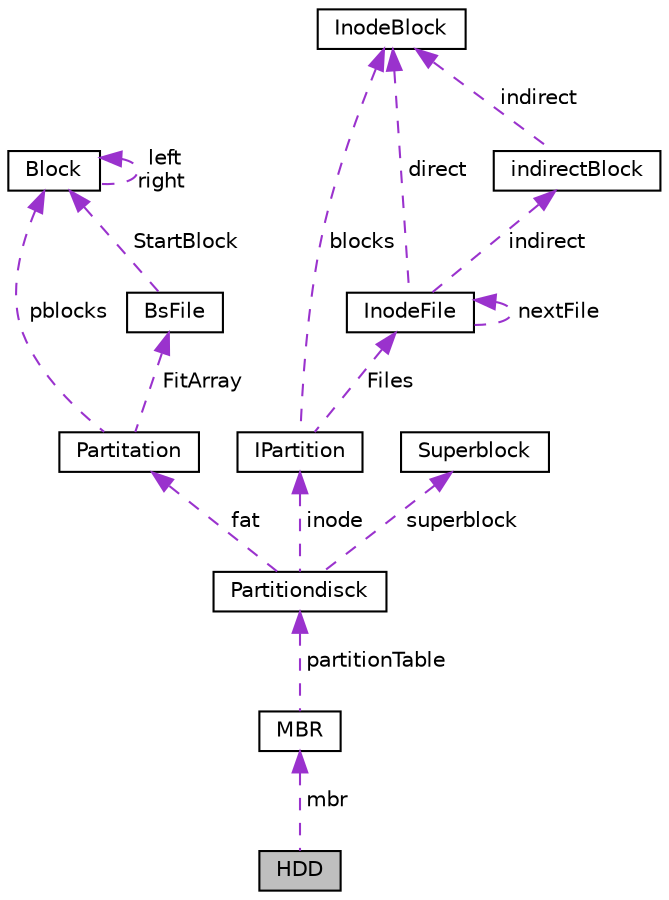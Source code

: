 digraph "HDD"
{
 // LATEX_PDF_SIZE
  edge [fontname="Helvetica",fontsize="10",labelfontname="Helvetica",labelfontsize="10"];
  node [fontname="Helvetica",fontsize="10",shape=record];
  Node1 [label="HDD",height=0.2,width=0.4,color="black", fillcolor="grey75", style="filled", fontcolor="black",tooltip="die struct ,die die Verwaltung einer HDDdisck mit grosse size"];
  Node2 -> Node1 [dir="back",color="darkorchid3",fontsize="10",style="dashed",label=" mbr" ,fontname="Helvetica"];
  Node2 [label="MBR",height=0.2,width=0.4,color="black", fillcolor="white", style="filled",URL="$struct_m_b_r.html",tooltip="die struct ,die die Verwaltung einer tabelle von Festplatt"];
  Node3 -> Node2 [dir="back",color="darkorchid3",fontsize="10",style="dashed",label=" partitionTable" ,fontname="Helvetica"];
  Node3 [label="Partitiondisck",height=0.2,width=0.4,color="black", fillcolor="white", style="filled",URL="$struct_partitiondisck.html",tooltip="die struct ,die die Verwaltung einer Partition von Disck"];
  Node4 -> Node3 [dir="back",color="darkorchid3",fontsize="10",style="dashed",label=" fat" ,fontname="Helvetica"];
  Node4 [label="Partitation",height=0.2,width=0.4,color="black", fillcolor="white", style="filled",URL="$struct_partitation.html",tooltip="BsFatEmulator."];
  Node5 -> Node4 [dir="back",color="darkorchid3",fontsize="10",style="dashed",label=" FitArray" ,fontname="Helvetica"];
  Node5 [label="BsFile",height=0.2,width=0.4,color="black", fillcolor="white", style="filled",URL="$struct_bs_file.html",tooltip="die struct ,die eine Datei Festplatte erstellt"];
  Node6 -> Node5 [dir="back",color="darkorchid3",fontsize="10",style="dashed",label=" StartBlock" ,fontname="Helvetica"];
  Node6 [label="Block",height=0.2,width=0.4,color="black", fillcolor="white", style="filled",URL="$struct_block.html",tooltip="die struct ,die die Verwaltung einer Festplatte ueber Bloecke ermoeglich"];
  Node6 -> Node6 [dir="back",color="darkorchid3",fontsize="10",style="dashed",label=" left\nright" ,fontname="Helvetica"];
  Node6 -> Node4 [dir="back",color="darkorchid3",fontsize="10",style="dashed",label=" pblocks" ,fontname="Helvetica"];
  Node7 -> Node3 [dir="back",color="darkorchid3",fontsize="10",style="dashed",label=" inode" ,fontname="Helvetica"];
  Node7 [label="IPartition",height=0.2,width=0.4,color="black", fillcolor="white", style="filled",URL="$struct_i_partition.html",tooltip="die struct ,die die Verwaltung einer Partition ueber InodeBloecke ermoeglich"];
  Node8 -> Node7 [dir="back",color="darkorchid3",fontsize="10",style="dashed",label=" Files" ,fontname="Helvetica"];
  Node8 [label="InodeFile",height=0.2,width=0.4,color="black", fillcolor="white", style="filled",URL="$struct_inode_file.html",tooltip="die struct ,die die Verwaltung einer Festplatte ueber Bloecke ermoeglich"];
  Node9 -> Node8 [dir="back",color="darkorchid3",fontsize="10",style="dashed",label=" indirect" ,fontname="Helvetica"];
  Node9 [label="indirectBlock",height=0.2,width=0.4,color="black", fillcolor="white", style="filled",URL="$structindirect_block.html",tooltip="indirect Zeiger auf 128 Blocks"];
  Node10 -> Node9 [dir="back",color="darkorchid3",fontsize="10",style="dashed",label=" indirect" ,fontname="Helvetica"];
  Node10 [label="InodeBlock",height=0.2,width=0.4,color="black", fillcolor="white", style="filled",URL="$struct_inode_block.html",tooltip="die struct ,die die Verwaltung einer Festplatte ueber InodeBloecke ermoeglich"];
  Node8 -> Node8 [dir="back",color="darkorchid3",fontsize="10",style="dashed",label=" nextFile" ,fontname="Helvetica"];
  Node10 -> Node8 [dir="back",color="darkorchid3",fontsize="10",style="dashed",label=" direct" ,fontname="Helvetica"];
  Node10 -> Node7 [dir="back",color="darkorchid3",fontsize="10",style="dashed",label=" blocks" ,fontname="Helvetica"];
  Node11 -> Node3 [dir="back",color="darkorchid3",fontsize="10",style="dashed",label=" superblock" ,fontname="Helvetica"];
  Node11 [label="Superblock",height=0.2,width=0.4,color="black", fillcolor="white", style="filled",URL="$struct_superblock.html",tooltip="die struct erstellt die magicNumber und numberOfBlocks usf disck"];
}
